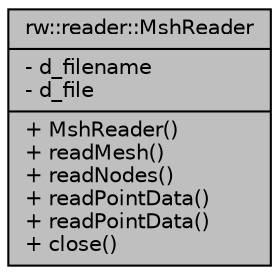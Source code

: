 digraph "rw::reader::MshReader"
{
  edge [fontname="Helvetica",fontsize="10",labelfontname="Helvetica",labelfontsize="10"];
  node [fontname="Helvetica",fontsize="10",shape=record];
  Node1 [label="{rw::reader::MshReader\n|- d_filename\l- d_file\l|+ MshReader()\l+ readMesh()\l+ readNodes()\l+ readPointData()\l+ readPointData()\l+ close()\l}",height=0.2,width=0.4,color="black", fillcolor="grey75", style="filled", fontcolor="black"];
}

